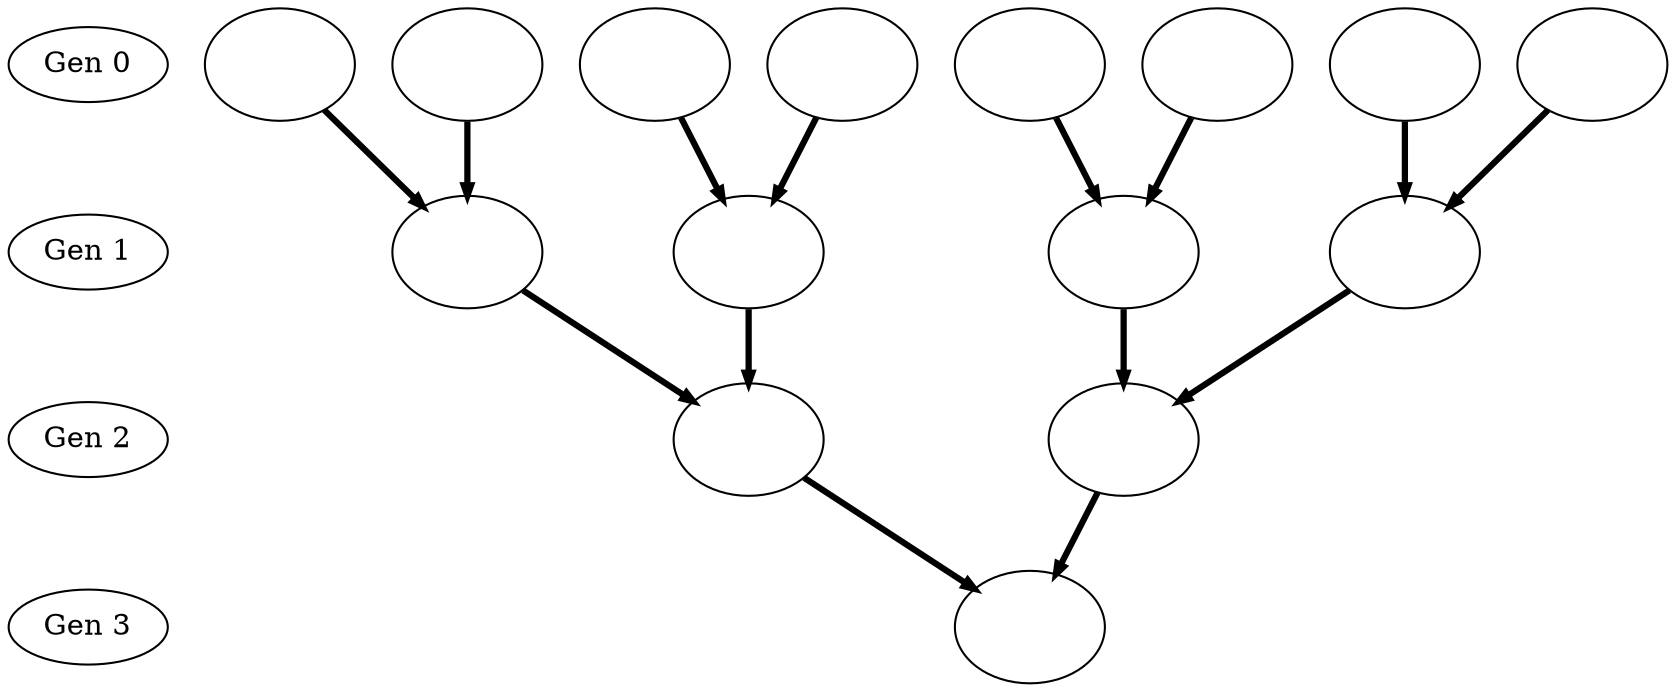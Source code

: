 digraph G { 
"Gen 0" -> "Gen 1" -> "Gen 2" -> "Gen 3" [style=invis];
node[shape=point, width=0.15, height=0.15, fillcolor="white", penwidth=1, label=""];
edge[arrowsize=0.5, color="grey", penwidth=1, style="solid"];
"Great_Grandma_mom" [fontsize=20, shape=oval, width=1.0, height=0.75, style=filled, fillcolor=white, label=""];
"Great_Grandpa_mom" [fontsize=20, shape=oval, width=1.0, height=0.75, style=filled, fillcolor=white, label=""];
"Great_Grandma_mom2" [fontsize=20, shape=oval, width=1.0, height=0.75, style=filled, fillcolor=white, label=""];
"Great_Grandpa_mom2" [fontsize=20, shape=oval, width=1.0, height=0.75, style=filled, fillcolor=white, label=""];
"Great_Grandma_dad" [fontsize=20, shape=oval, width=1.0, height=0.75, style=filled, fillcolor=white, label=""];
"Great_Grandpa_dad" [fontsize=20, shape=oval, width=1.0, height=0.75, style=filled, fillcolor=white, label=""];
"Great_Grandma_dad2" [fontsize=20, shape=oval, width=1.0, height=0.75, style=filled, fillcolor=white, label=""];
"Great_Grandpa_dad2" [fontsize=20, shape=oval, width=1.0, height=0.75, style=filled, fillcolor=white, label=""];
"Grandma_mom" [fontsize=20, shape=oval, width=1.0, height=0.75, style=filled, fillcolor=white, label=""];
"Grandpa_mom" [fontsize=20, shape=oval, width=1.0, height=0.75, style=filled, fillcolor=white, label=""];
"Grandma_dad" [fontsize=20, shape=oval, width=1.0, height=0.75, style=filled, fillcolor=white, label=""];
"Grandpa_dad" [fontsize=20, shape=oval, width=1.0, height=0.75, style=filled, fillcolor=white, label=""];
"Mom" [fontsize=20, shape=oval, width=1.0, height=0.75, style=filled, fillcolor=white, label=""];
"Dad" [fontsize=20, shape=oval, width=1.0, height=0.75, style=filled, fillcolor=white, label=""];
"You" [fontsize=20, shape=oval, width=1.0, height=0.75, style=filled, fillcolor=white, label=""];
"Great_Grandma_dad2" -> "Grandpa_dad" [color="#000000", penwidth=3.0, style="solid"];
"Great_Grandpa_dad2" -> "Grandpa_dad" [color="#000000", penwidth=3.0, style="solid"];
"Great_Grandma_dad" -> "Grandma_dad" [color="#000000", penwidth=3.0, style="solid"];
"Great_Grandpa_dad" -> "Grandma_dad" [color="#000000", penwidth=3.0, style="solid"];
"Great_Grandma_mom2" -> "Grandpa_mom" [color="#000000", penwidth=3.0, style="solid"];
"Great_Grandpa_mom2" -> "Grandpa_mom" [color="#000000", penwidth=3.0, style="solid"];
"Great_Grandma_mom" -> "Grandma_mom" [color="#000000", penwidth=3.0, style="solid"];
"Great_Grandpa_mom" -> "Grandma_mom" [color="#000000", penwidth=3.0, style="solid"];
"Grandma_mom" -> "Mom" [color="#000000", penwidth=3.0, style="solid"];
"Grandpa_mom" -> "Mom" [color="#000000", penwidth=3.0, style="solid"];
"Grandma_dad" -> "Dad" [color="#000000", penwidth=3.0, style="solid"];
"Grandpa_dad" -> "Dad" [color="#000000", penwidth=3.0, style="solid"];
"Mom" -> "You" [color="#000000", penwidth=3.0, style="solid"];
"Dad" -> "You" [color="#000000", penwidth=3.0, style="solid"];
{ rank=same; "Gen 0", "Great_Grandma_mom" }
{ rank=same; "Gen 1", "Grandma_mom" }
{ rank=same; "Gen 2", "Mom" }
{ rank=same; "Gen 3", "You" }
}
